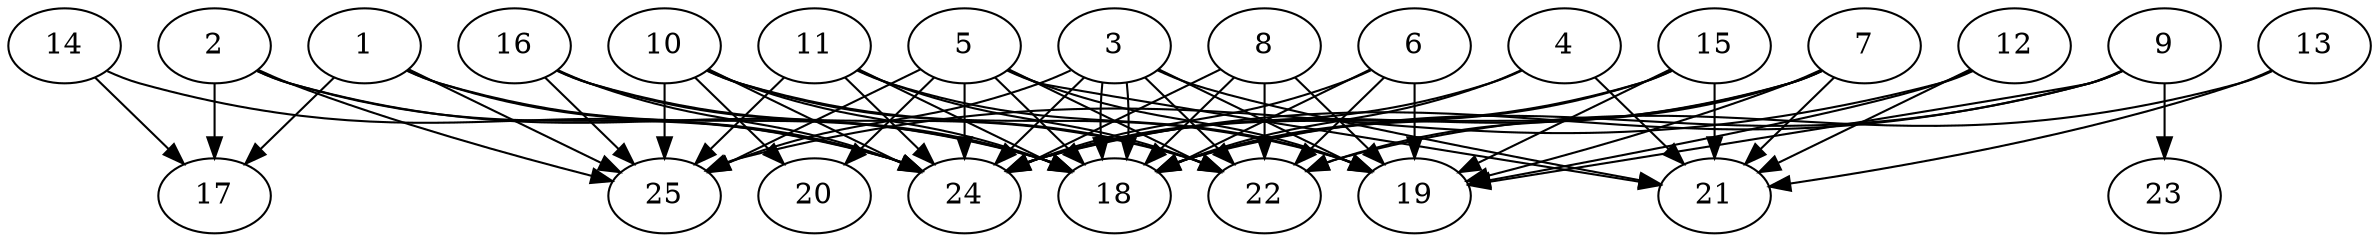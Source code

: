// DAG automatically generated by daggen at Thu Oct  3 14:00:40 2019
// ./daggen --dot -n 25 --ccr 0.5 --fat 0.9 --regular 0.5 --density 0.9 --mindata 5242880 --maxdata 52428800 
digraph G {
  1 [size="95594496", alpha="0.12", expect_size="47797248"] 
  1 -> 17 [size ="47797248"]
  1 -> 18 [size ="47797248"]
  1 -> 24 [size ="47797248"]
  1 -> 25 [size ="47797248"]
  2 [size="65683456", alpha="0.01", expect_size="32841728"] 
  2 -> 17 [size ="32841728"]
  2 -> 18 [size ="32841728"]
  2 -> 24 [size ="32841728"]
  2 -> 25 [size ="32841728"]
  3 [size="100757504", alpha="0.12", expect_size="50378752"] 
  3 -> 18 [size ="50378752"]
  3 -> 18 [size ="50378752"]
  3 -> 19 [size ="50378752"]
  3 -> 21 [size ="50378752"]
  3 -> 22 [size ="50378752"]
  3 -> 24 [size ="50378752"]
  3 -> 25 [size ="50378752"]
  4 [size="22151168", alpha="0.19", expect_size="11075584"] 
  4 -> 18 [size ="11075584"]
  4 -> 21 [size ="11075584"]
  4 -> 24 [size ="11075584"]
  5 [size="60647424", alpha="0.10", expect_size="30323712"] 
  5 -> 18 [size ="30323712"]
  5 -> 19 [size ="30323712"]
  5 -> 20 [size ="30323712"]
  5 -> 21 [size ="30323712"]
  5 -> 22 [size ="30323712"]
  5 -> 24 [size ="30323712"]
  5 -> 25 [size ="30323712"]
  6 [size="81661952", alpha="0.07", expect_size="40830976"] 
  6 -> 18 [size ="40830976"]
  6 -> 19 [size ="40830976"]
  6 -> 22 [size ="40830976"]
  6 -> 24 [size ="40830976"]
  7 [size="74885120", alpha="0.11", expect_size="37442560"] 
  7 -> 18 [size ="37442560"]
  7 -> 19 [size ="37442560"]
  7 -> 21 [size ="37442560"]
  7 -> 22 [size ="37442560"]
  7 -> 24 [size ="37442560"]
  8 [size="39090176", alpha="0.03", expect_size="19545088"] 
  8 -> 18 [size ="19545088"]
  8 -> 19 [size ="19545088"]
  8 -> 22 [size ="19545088"]
  8 -> 24 [size ="19545088"]
  9 [size="68978688", alpha="0.14", expect_size="34489344"] 
  9 -> 18 [size ="34489344"]
  9 -> 19 [size ="34489344"]
  9 -> 23 [size ="34489344"]
  9 -> 24 [size ="34489344"]
  10 [size="86484992", alpha="0.02", expect_size="43242496"] 
  10 -> 18 [size ="43242496"]
  10 -> 19 [size ="43242496"]
  10 -> 20 [size ="43242496"]
  10 -> 22 [size ="43242496"]
  10 -> 24 [size ="43242496"]
  10 -> 25 [size ="43242496"]
  11 [size="103489536", alpha="0.09", expect_size="51744768"] 
  11 -> 18 [size ="51744768"]
  11 -> 19 [size ="51744768"]
  11 -> 22 [size ="51744768"]
  11 -> 24 [size ="51744768"]
  11 -> 25 [size ="51744768"]
  12 [size="67510272", alpha="0.04", expect_size="33755136"] 
  12 -> 19 [size ="33755136"]
  12 -> 21 [size ="33755136"]
  12 -> 25 [size ="33755136"]
  13 [size="73267200", alpha="0.02", expect_size="36633600"] 
  13 -> 21 [size ="36633600"]
  13 -> 22 [size ="36633600"]
  14 [size="33789952", alpha="0.03", expect_size="16894976"] 
  14 -> 17 [size ="16894976"]
  14 -> 24 [size ="16894976"]
  15 [size="31428608", alpha="0.12", expect_size="15714304"] 
  15 -> 18 [size ="15714304"]
  15 -> 19 [size ="15714304"]
  15 -> 21 [size ="15714304"]
  15 -> 24 [size ="15714304"]
  16 [size="76511232", alpha="0.18", expect_size="38255616"] 
  16 -> 18 [size ="38255616"]
  16 -> 22 [size ="38255616"]
  16 -> 24 [size ="38255616"]
  16 -> 25 [size ="38255616"]
  17 [size="14661632", alpha="0.06", expect_size="7330816"] 
  18 [size="68444160", alpha="0.12", expect_size="34222080"] 
  19 [size="81618944", alpha="0.05", expect_size="40809472"] 
  20 [size="53301248", alpha="0.15", expect_size="26650624"] 
  21 [size="65064960", alpha="0.03", expect_size="32532480"] 
  22 [size="13944832", alpha="0.02", expect_size="6972416"] 
  23 [size="34508800", alpha="0.01", expect_size="17254400"] 
  24 [size="45223936", alpha="0.03", expect_size="22611968"] 
  25 [size="61270016", alpha="0.15", expect_size="30635008"] 
}
